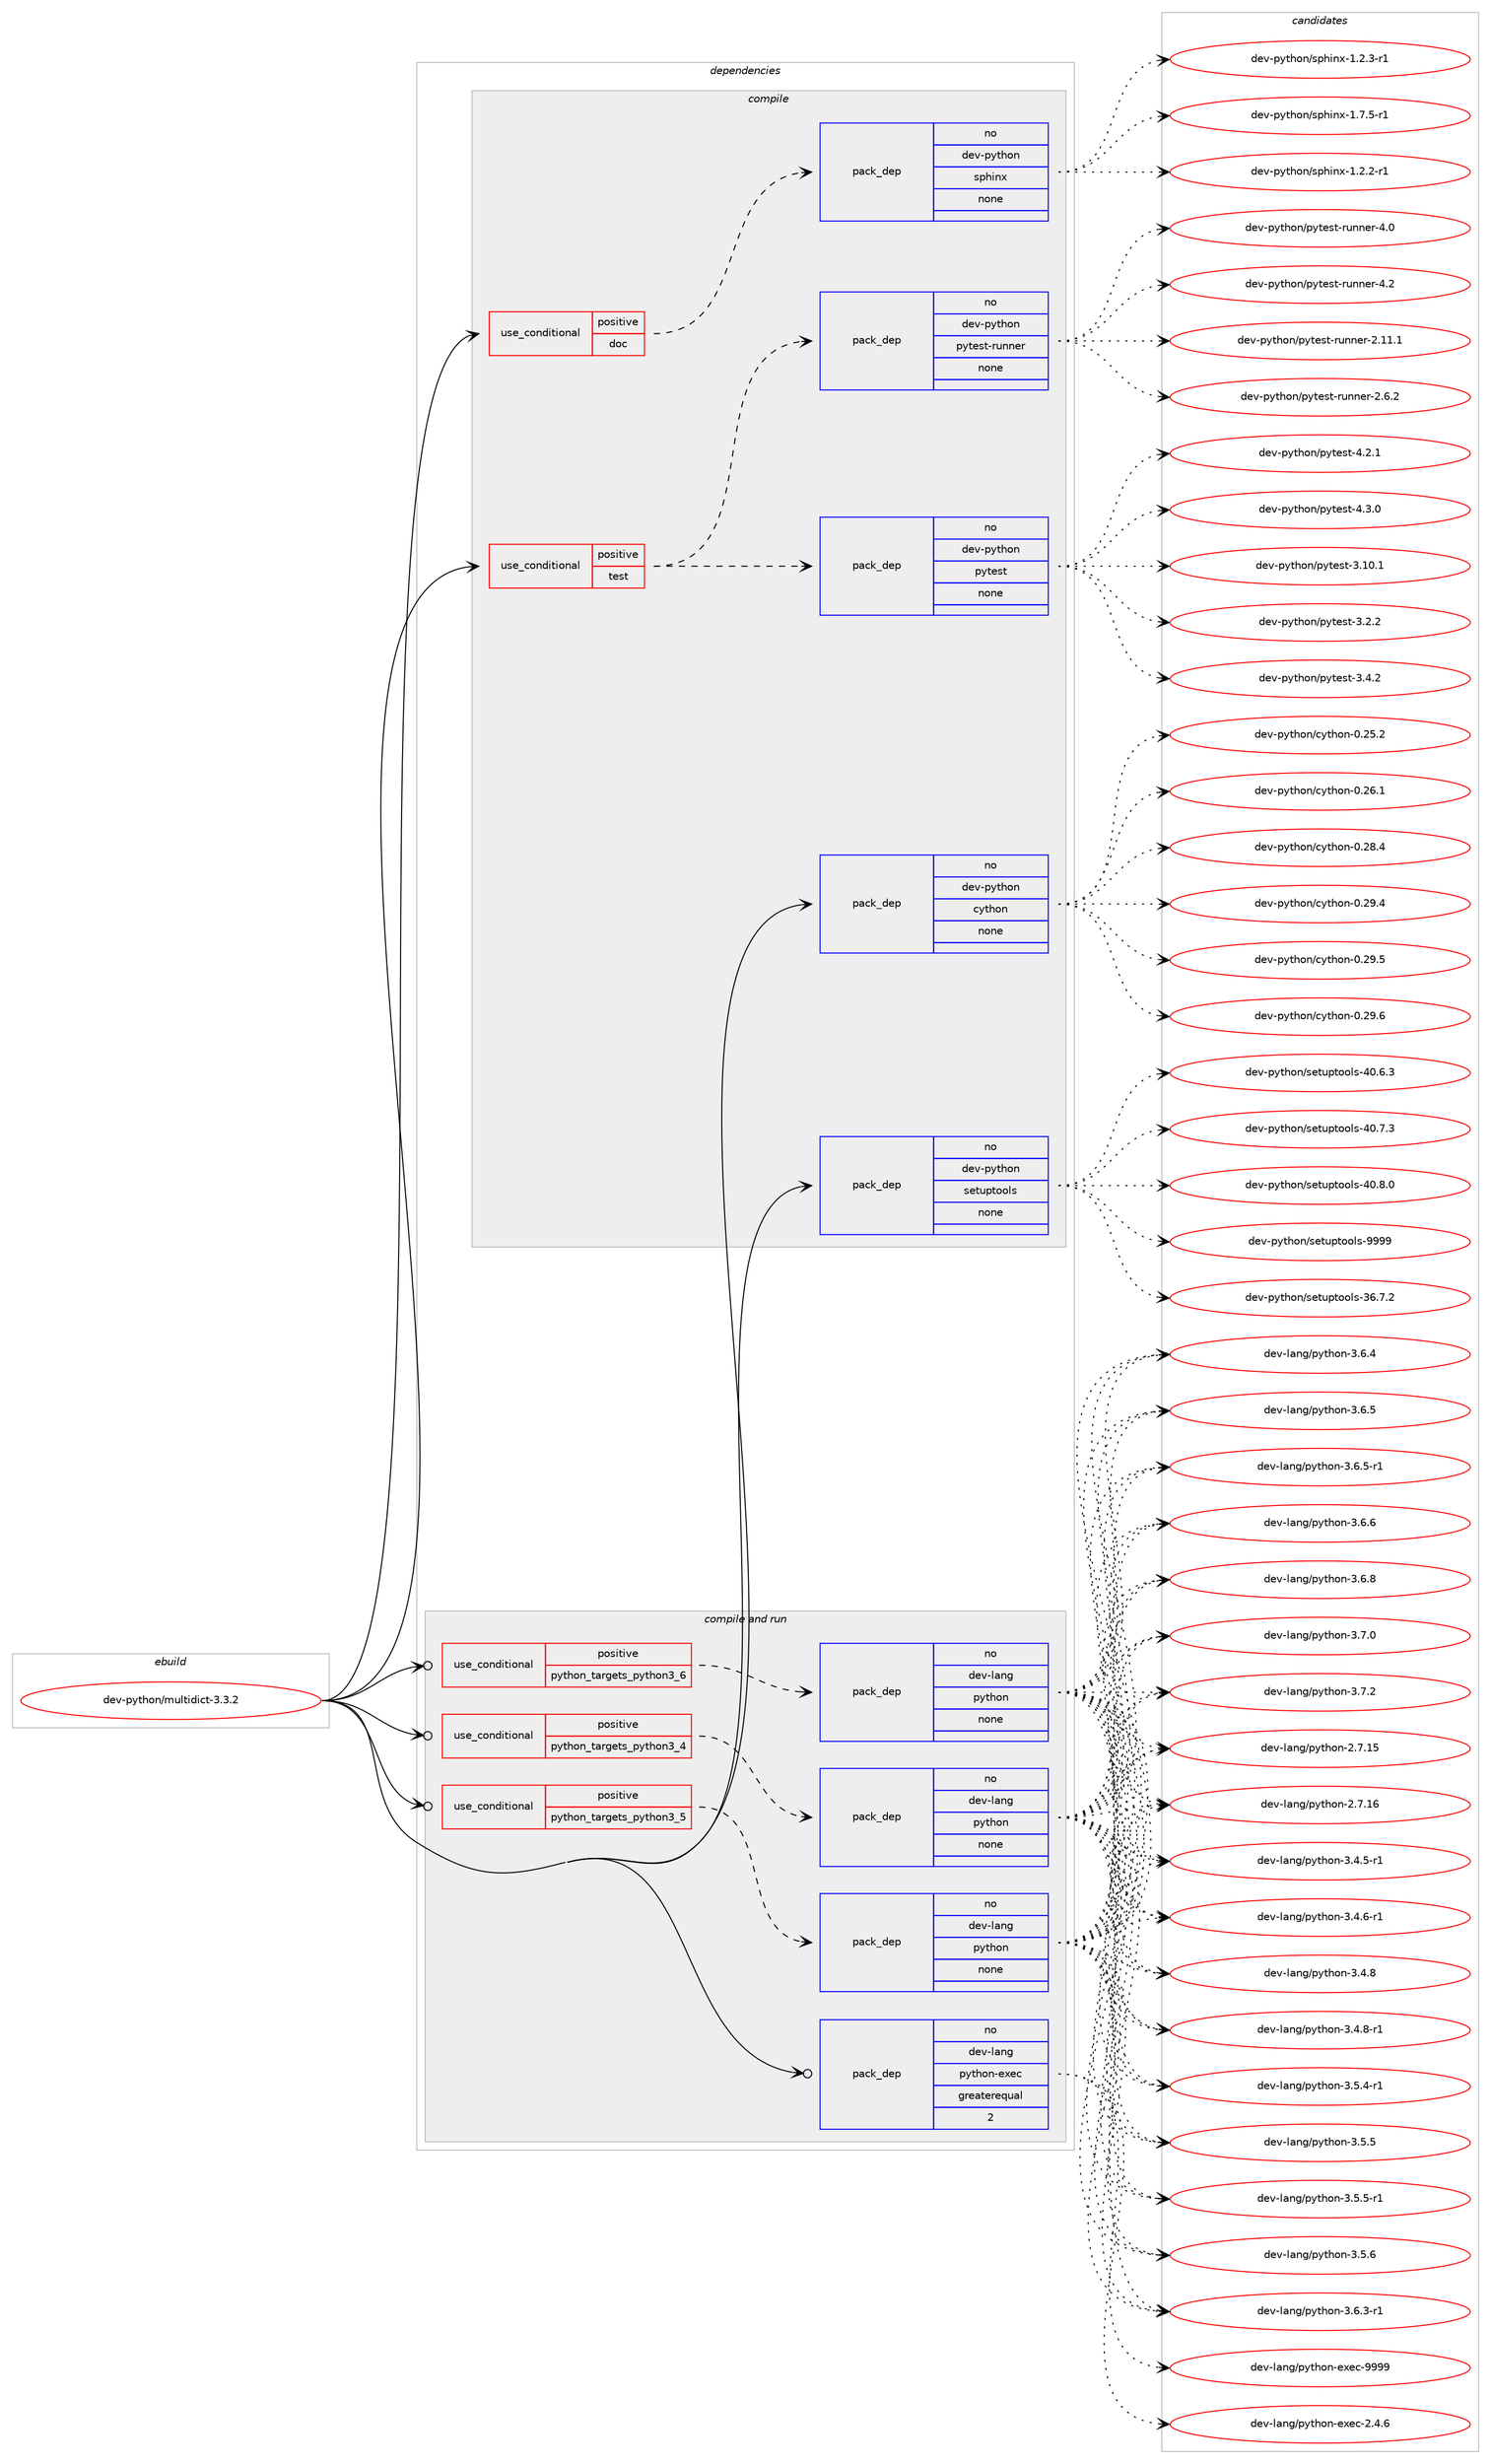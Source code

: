 digraph prolog {

# *************
# Graph options
# *************

newrank=true;
concentrate=true;
compound=true;
graph [rankdir=LR,fontname=Helvetica,fontsize=10,ranksep=1.5];#, ranksep=2.5, nodesep=0.2];
edge  [arrowhead=vee];
node  [fontname=Helvetica,fontsize=10];

# **********
# The ebuild
# **********

subgraph cluster_leftcol {
color=gray;
rank=same;
label=<<i>ebuild</i>>;
id [label="dev-python/multidict-3.3.2", color=red, width=4, href="../dev-python/multidict-3.3.2.svg"];
}

# ****************
# The dependencies
# ****************

subgraph cluster_midcol {
color=gray;
label=<<i>dependencies</i>>;
subgraph cluster_compile {
fillcolor="#eeeeee";
style=filled;
label=<<i>compile</i>>;
subgraph cond377735 {
dependency1419560 [label=<<TABLE BORDER="0" CELLBORDER="1" CELLSPACING="0" CELLPADDING="4"><TR><TD ROWSPAN="3" CELLPADDING="10">use_conditional</TD></TR><TR><TD>positive</TD></TR><TR><TD>doc</TD></TR></TABLE>>, shape=none, color=red];
subgraph pack1018551 {
dependency1419561 [label=<<TABLE BORDER="0" CELLBORDER="1" CELLSPACING="0" CELLPADDING="4" WIDTH="220"><TR><TD ROWSPAN="6" CELLPADDING="30">pack_dep</TD></TR><TR><TD WIDTH="110">no</TD></TR><TR><TD>dev-python</TD></TR><TR><TD>sphinx</TD></TR><TR><TD>none</TD></TR><TR><TD></TD></TR></TABLE>>, shape=none, color=blue];
}
dependency1419560:e -> dependency1419561:w [weight=20,style="dashed",arrowhead="vee"];
}
id:e -> dependency1419560:w [weight=20,style="solid",arrowhead="vee"];
subgraph cond377736 {
dependency1419562 [label=<<TABLE BORDER="0" CELLBORDER="1" CELLSPACING="0" CELLPADDING="4"><TR><TD ROWSPAN="3" CELLPADDING="10">use_conditional</TD></TR><TR><TD>positive</TD></TR><TR><TD>test</TD></TR></TABLE>>, shape=none, color=red];
subgraph pack1018552 {
dependency1419563 [label=<<TABLE BORDER="0" CELLBORDER="1" CELLSPACING="0" CELLPADDING="4" WIDTH="220"><TR><TD ROWSPAN="6" CELLPADDING="30">pack_dep</TD></TR><TR><TD WIDTH="110">no</TD></TR><TR><TD>dev-python</TD></TR><TR><TD>pytest</TD></TR><TR><TD>none</TD></TR><TR><TD></TD></TR></TABLE>>, shape=none, color=blue];
}
dependency1419562:e -> dependency1419563:w [weight=20,style="dashed",arrowhead="vee"];
subgraph pack1018553 {
dependency1419564 [label=<<TABLE BORDER="0" CELLBORDER="1" CELLSPACING="0" CELLPADDING="4" WIDTH="220"><TR><TD ROWSPAN="6" CELLPADDING="30">pack_dep</TD></TR><TR><TD WIDTH="110">no</TD></TR><TR><TD>dev-python</TD></TR><TR><TD>pytest-runner</TD></TR><TR><TD>none</TD></TR><TR><TD></TD></TR></TABLE>>, shape=none, color=blue];
}
dependency1419562:e -> dependency1419564:w [weight=20,style="dashed",arrowhead="vee"];
}
id:e -> dependency1419562:w [weight=20,style="solid",arrowhead="vee"];
subgraph pack1018554 {
dependency1419565 [label=<<TABLE BORDER="0" CELLBORDER="1" CELLSPACING="0" CELLPADDING="4" WIDTH="220"><TR><TD ROWSPAN="6" CELLPADDING="30">pack_dep</TD></TR><TR><TD WIDTH="110">no</TD></TR><TR><TD>dev-python</TD></TR><TR><TD>cython</TD></TR><TR><TD>none</TD></TR><TR><TD></TD></TR></TABLE>>, shape=none, color=blue];
}
id:e -> dependency1419565:w [weight=20,style="solid",arrowhead="vee"];
subgraph pack1018555 {
dependency1419566 [label=<<TABLE BORDER="0" CELLBORDER="1" CELLSPACING="0" CELLPADDING="4" WIDTH="220"><TR><TD ROWSPAN="6" CELLPADDING="30">pack_dep</TD></TR><TR><TD WIDTH="110">no</TD></TR><TR><TD>dev-python</TD></TR><TR><TD>setuptools</TD></TR><TR><TD>none</TD></TR><TR><TD></TD></TR></TABLE>>, shape=none, color=blue];
}
id:e -> dependency1419566:w [weight=20,style="solid",arrowhead="vee"];
}
subgraph cluster_compileandrun {
fillcolor="#eeeeee";
style=filled;
label=<<i>compile and run</i>>;
subgraph cond377737 {
dependency1419567 [label=<<TABLE BORDER="0" CELLBORDER="1" CELLSPACING="0" CELLPADDING="4"><TR><TD ROWSPAN="3" CELLPADDING="10">use_conditional</TD></TR><TR><TD>positive</TD></TR><TR><TD>python_targets_python3_4</TD></TR></TABLE>>, shape=none, color=red];
subgraph pack1018556 {
dependency1419568 [label=<<TABLE BORDER="0" CELLBORDER="1" CELLSPACING="0" CELLPADDING="4" WIDTH="220"><TR><TD ROWSPAN="6" CELLPADDING="30">pack_dep</TD></TR><TR><TD WIDTH="110">no</TD></TR><TR><TD>dev-lang</TD></TR><TR><TD>python</TD></TR><TR><TD>none</TD></TR><TR><TD></TD></TR></TABLE>>, shape=none, color=blue];
}
dependency1419567:e -> dependency1419568:w [weight=20,style="dashed",arrowhead="vee"];
}
id:e -> dependency1419567:w [weight=20,style="solid",arrowhead="odotvee"];
subgraph cond377738 {
dependency1419569 [label=<<TABLE BORDER="0" CELLBORDER="1" CELLSPACING="0" CELLPADDING="4"><TR><TD ROWSPAN="3" CELLPADDING="10">use_conditional</TD></TR><TR><TD>positive</TD></TR><TR><TD>python_targets_python3_5</TD></TR></TABLE>>, shape=none, color=red];
subgraph pack1018557 {
dependency1419570 [label=<<TABLE BORDER="0" CELLBORDER="1" CELLSPACING="0" CELLPADDING="4" WIDTH="220"><TR><TD ROWSPAN="6" CELLPADDING="30">pack_dep</TD></TR><TR><TD WIDTH="110">no</TD></TR><TR><TD>dev-lang</TD></TR><TR><TD>python</TD></TR><TR><TD>none</TD></TR><TR><TD></TD></TR></TABLE>>, shape=none, color=blue];
}
dependency1419569:e -> dependency1419570:w [weight=20,style="dashed",arrowhead="vee"];
}
id:e -> dependency1419569:w [weight=20,style="solid",arrowhead="odotvee"];
subgraph cond377739 {
dependency1419571 [label=<<TABLE BORDER="0" CELLBORDER="1" CELLSPACING="0" CELLPADDING="4"><TR><TD ROWSPAN="3" CELLPADDING="10">use_conditional</TD></TR><TR><TD>positive</TD></TR><TR><TD>python_targets_python3_6</TD></TR></TABLE>>, shape=none, color=red];
subgraph pack1018558 {
dependency1419572 [label=<<TABLE BORDER="0" CELLBORDER="1" CELLSPACING="0" CELLPADDING="4" WIDTH="220"><TR><TD ROWSPAN="6" CELLPADDING="30">pack_dep</TD></TR><TR><TD WIDTH="110">no</TD></TR><TR><TD>dev-lang</TD></TR><TR><TD>python</TD></TR><TR><TD>none</TD></TR><TR><TD></TD></TR></TABLE>>, shape=none, color=blue];
}
dependency1419571:e -> dependency1419572:w [weight=20,style="dashed",arrowhead="vee"];
}
id:e -> dependency1419571:w [weight=20,style="solid",arrowhead="odotvee"];
subgraph pack1018559 {
dependency1419573 [label=<<TABLE BORDER="0" CELLBORDER="1" CELLSPACING="0" CELLPADDING="4" WIDTH="220"><TR><TD ROWSPAN="6" CELLPADDING="30">pack_dep</TD></TR><TR><TD WIDTH="110">no</TD></TR><TR><TD>dev-lang</TD></TR><TR><TD>python-exec</TD></TR><TR><TD>greaterequal</TD></TR><TR><TD>2</TD></TR></TABLE>>, shape=none, color=blue];
}
id:e -> dependency1419573:w [weight=20,style="solid",arrowhead="odotvee"];
}
subgraph cluster_run {
fillcolor="#eeeeee";
style=filled;
label=<<i>run</i>>;
}
}

# **************
# The candidates
# **************

subgraph cluster_choices {
rank=same;
color=gray;
label=<<i>candidates</i>>;

subgraph choice1018551 {
color=black;
nodesep=1;
choice10010111845112121116104111110471151121041051101204549465046504511449 [label="dev-python/sphinx-1.2.2-r1", color=red, width=4,href="../dev-python/sphinx-1.2.2-r1.svg"];
choice10010111845112121116104111110471151121041051101204549465046514511449 [label="dev-python/sphinx-1.2.3-r1", color=red, width=4,href="../dev-python/sphinx-1.2.3-r1.svg"];
choice10010111845112121116104111110471151121041051101204549465546534511449 [label="dev-python/sphinx-1.7.5-r1", color=red, width=4,href="../dev-python/sphinx-1.7.5-r1.svg"];
dependency1419561:e -> choice10010111845112121116104111110471151121041051101204549465046504511449:w [style=dotted,weight="100"];
dependency1419561:e -> choice10010111845112121116104111110471151121041051101204549465046514511449:w [style=dotted,weight="100"];
dependency1419561:e -> choice10010111845112121116104111110471151121041051101204549465546534511449:w [style=dotted,weight="100"];
}
subgraph choice1018552 {
color=black;
nodesep=1;
choice100101118451121211161041111104711212111610111511645514649484649 [label="dev-python/pytest-3.10.1", color=red, width=4,href="../dev-python/pytest-3.10.1.svg"];
choice1001011184511212111610411111047112121116101115116455146504650 [label="dev-python/pytest-3.2.2", color=red, width=4,href="../dev-python/pytest-3.2.2.svg"];
choice1001011184511212111610411111047112121116101115116455146524650 [label="dev-python/pytest-3.4.2", color=red, width=4,href="../dev-python/pytest-3.4.2.svg"];
choice1001011184511212111610411111047112121116101115116455246504649 [label="dev-python/pytest-4.2.1", color=red, width=4,href="../dev-python/pytest-4.2.1.svg"];
choice1001011184511212111610411111047112121116101115116455246514648 [label="dev-python/pytest-4.3.0", color=red, width=4,href="../dev-python/pytest-4.3.0.svg"];
dependency1419563:e -> choice100101118451121211161041111104711212111610111511645514649484649:w [style=dotted,weight="100"];
dependency1419563:e -> choice1001011184511212111610411111047112121116101115116455146504650:w [style=dotted,weight="100"];
dependency1419563:e -> choice1001011184511212111610411111047112121116101115116455146524650:w [style=dotted,weight="100"];
dependency1419563:e -> choice1001011184511212111610411111047112121116101115116455246504649:w [style=dotted,weight="100"];
dependency1419563:e -> choice1001011184511212111610411111047112121116101115116455246514648:w [style=dotted,weight="100"];
}
subgraph choice1018553 {
color=black;
nodesep=1;
choice10010111845112121116104111110471121211161011151164511411711011010111445504649494649 [label="dev-python/pytest-runner-2.11.1", color=red, width=4,href="../dev-python/pytest-runner-2.11.1.svg"];
choice100101118451121211161041111104711212111610111511645114117110110101114455046544650 [label="dev-python/pytest-runner-2.6.2", color=red, width=4,href="../dev-python/pytest-runner-2.6.2.svg"];
choice10010111845112121116104111110471121211161011151164511411711011010111445524648 [label="dev-python/pytest-runner-4.0", color=red, width=4,href="../dev-python/pytest-runner-4.0.svg"];
choice10010111845112121116104111110471121211161011151164511411711011010111445524650 [label="dev-python/pytest-runner-4.2", color=red, width=4,href="../dev-python/pytest-runner-4.2.svg"];
dependency1419564:e -> choice10010111845112121116104111110471121211161011151164511411711011010111445504649494649:w [style=dotted,weight="100"];
dependency1419564:e -> choice100101118451121211161041111104711212111610111511645114117110110101114455046544650:w [style=dotted,weight="100"];
dependency1419564:e -> choice10010111845112121116104111110471121211161011151164511411711011010111445524648:w [style=dotted,weight="100"];
dependency1419564:e -> choice10010111845112121116104111110471121211161011151164511411711011010111445524650:w [style=dotted,weight="100"];
}
subgraph choice1018554 {
color=black;
nodesep=1;
choice10010111845112121116104111110479912111610411111045484650534650 [label="dev-python/cython-0.25.2", color=red, width=4,href="../dev-python/cython-0.25.2.svg"];
choice10010111845112121116104111110479912111610411111045484650544649 [label="dev-python/cython-0.26.1", color=red, width=4,href="../dev-python/cython-0.26.1.svg"];
choice10010111845112121116104111110479912111610411111045484650564652 [label="dev-python/cython-0.28.4", color=red, width=4,href="../dev-python/cython-0.28.4.svg"];
choice10010111845112121116104111110479912111610411111045484650574652 [label="dev-python/cython-0.29.4", color=red, width=4,href="../dev-python/cython-0.29.4.svg"];
choice10010111845112121116104111110479912111610411111045484650574653 [label="dev-python/cython-0.29.5", color=red, width=4,href="../dev-python/cython-0.29.5.svg"];
choice10010111845112121116104111110479912111610411111045484650574654 [label="dev-python/cython-0.29.6", color=red, width=4,href="../dev-python/cython-0.29.6.svg"];
dependency1419565:e -> choice10010111845112121116104111110479912111610411111045484650534650:w [style=dotted,weight="100"];
dependency1419565:e -> choice10010111845112121116104111110479912111610411111045484650544649:w [style=dotted,weight="100"];
dependency1419565:e -> choice10010111845112121116104111110479912111610411111045484650564652:w [style=dotted,weight="100"];
dependency1419565:e -> choice10010111845112121116104111110479912111610411111045484650574652:w [style=dotted,weight="100"];
dependency1419565:e -> choice10010111845112121116104111110479912111610411111045484650574653:w [style=dotted,weight="100"];
dependency1419565:e -> choice10010111845112121116104111110479912111610411111045484650574654:w [style=dotted,weight="100"];
}
subgraph choice1018555 {
color=black;
nodesep=1;
choice100101118451121211161041111104711510111611711211611111110811545515446554650 [label="dev-python/setuptools-36.7.2", color=red, width=4,href="../dev-python/setuptools-36.7.2.svg"];
choice100101118451121211161041111104711510111611711211611111110811545524846544651 [label="dev-python/setuptools-40.6.3", color=red, width=4,href="../dev-python/setuptools-40.6.3.svg"];
choice100101118451121211161041111104711510111611711211611111110811545524846554651 [label="dev-python/setuptools-40.7.3", color=red, width=4,href="../dev-python/setuptools-40.7.3.svg"];
choice100101118451121211161041111104711510111611711211611111110811545524846564648 [label="dev-python/setuptools-40.8.0", color=red, width=4,href="../dev-python/setuptools-40.8.0.svg"];
choice10010111845112121116104111110471151011161171121161111111081154557575757 [label="dev-python/setuptools-9999", color=red, width=4,href="../dev-python/setuptools-9999.svg"];
dependency1419566:e -> choice100101118451121211161041111104711510111611711211611111110811545515446554650:w [style=dotted,weight="100"];
dependency1419566:e -> choice100101118451121211161041111104711510111611711211611111110811545524846544651:w [style=dotted,weight="100"];
dependency1419566:e -> choice100101118451121211161041111104711510111611711211611111110811545524846554651:w [style=dotted,weight="100"];
dependency1419566:e -> choice100101118451121211161041111104711510111611711211611111110811545524846564648:w [style=dotted,weight="100"];
dependency1419566:e -> choice10010111845112121116104111110471151011161171121161111111081154557575757:w [style=dotted,weight="100"];
}
subgraph choice1018556 {
color=black;
nodesep=1;
choice10010111845108971101034711212111610411111045504655464953 [label="dev-lang/python-2.7.15", color=red, width=4,href="../dev-lang/python-2.7.15.svg"];
choice10010111845108971101034711212111610411111045504655464954 [label="dev-lang/python-2.7.16", color=red, width=4,href="../dev-lang/python-2.7.16.svg"];
choice1001011184510897110103471121211161041111104551465246534511449 [label="dev-lang/python-3.4.5-r1", color=red, width=4,href="../dev-lang/python-3.4.5-r1.svg"];
choice1001011184510897110103471121211161041111104551465246544511449 [label="dev-lang/python-3.4.6-r1", color=red, width=4,href="../dev-lang/python-3.4.6-r1.svg"];
choice100101118451089711010347112121116104111110455146524656 [label="dev-lang/python-3.4.8", color=red, width=4,href="../dev-lang/python-3.4.8.svg"];
choice1001011184510897110103471121211161041111104551465246564511449 [label="dev-lang/python-3.4.8-r1", color=red, width=4,href="../dev-lang/python-3.4.8-r1.svg"];
choice1001011184510897110103471121211161041111104551465346524511449 [label="dev-lang/python-3.5.4-r1", color=red, width=4,href="../dev-lang/python-3.5.4-r1.svg"];
choice100101118451089711010347112121116104111110455146534653 [label="dev-lang/python-3.5.5", color=red, width=4,href="../dev-lang/python-3.5.5.svg"];
choice1001011184510897110103471121211161041111104551465346534511449 [label="dev-lang/python-3.5.5-r1", color=red, width=4,href="../dev-lang/python-3.5.5-r1.svg"];
choice100101118451089711010347112121116104111110455146534654 [label="dev-lang/python-3.5.6", color=red, width=4,href="../dev-lang/python-3.5.6.svg"];
choice1001011184510897110103471121211161041111104551465446514511449 [label="dev-lang/python-3.6.3-r1", color=red, width=4,href="../dev-lang/python-3.6.3-r1.svg"];
choice100101118451089711010347112121116104111110455146544652 [label="dev-lang/python-3.6.4", color=red, width=4,href="../dev-lang/python-3.6.4.svg"];
choice100101118451089711010347112121116104111110455146544653 [label="dev-lang/python-3.6.5", color=red, width=4,href="../dev-lang/python-3.6.5.svg"];
choice1001011184510897110103471121211161041111104551465446534511449 [label="dev-lang/python-3.6.5-r1", color=red, width=4,href="../dev-lang/python-3.6.5-r1.svg"];
choice100101118451089711010347112121116104111110455146544654 [label="dev-lang/python-3.6.6", color=red, width=4,href="../dev-lang/python-3.6.6.svg"];
choice100101118451089711010347112121116104111110455146544656 [label="dev-lang/python-3.6.8", color=red, width=4,href="../dev-lang/python-3.6.8.svg"];
choice100101118451089711010347112121116104111110455146554648 [label="dev-lang/python-3.7.0", color=red, width=4,href="../dev-lang/python-3.7.0.svg"];
choice100101118451089711010347112121116104111110455146554650 [label="dev-lang/python-3.7.2", color=red, width=4,href="../dev-lang/python-3.7.2.svg"];
dependency1419568:e -> choice10010111845108971101034711212111610411111045504655464953:w [style=dotted,weight="100"];
dependency1419568:e -> choice10010111845108971101034711212111610411111045504655464954:w [style=dotted,weight="100"];
dependency1419568:e -> choice1001011184510897110103471121211161041111104551465246534511449:w [style=dotted,weight="100"];
dependency1419568:e -> choice1001011184510897110103471121211161041111104551465246544511449:w [style=dotted,weight="100"];
dependency1419568:e -> choice100101118451089711010347112121116104111110455146524656:w [style=dotted,weight="100"];
dependency1419568:e -> choice1001011184510897110103471121211161041111104551465246564511449:w [style=dotted,weight="100"];
dependency1419568:e -> choice1001011184510897110103471121211161041111104551465346524511449:w [style=dotted,weight="100"];
dependency1419568:e -> choice100101118451089711010347112121116104111110455146534653:w [style=dotted,weight="100"];
dependency1419568:e -> choice1001011184510897110103471121211161041111104551465346534511449:w [style=dotted,weight="100"];
dependency1419568:e -> choice100101118451089711010347112121116104111110455146534654:w [style=dotted,weight="100"];
dependency1419568:e -> choice1001011184510897110103471121211161041111104551465446514511449:w [style=dotted,weight="100"];
dependency1419568:e -> choice100101118451089711010347112121116104111110455146544652:w [style=dotted,weight="100"];
dependency1419568:e -> choice100101118451089711010347112121116104111110455146544653:w [style=dotted,weight="100"];
dependency1419568:e -> choice1001011184510897110103471121211161041111104551465446534511449:w [style=dotted,weight="100"];
dependency1419568:e -> choice100101118451089711010347112121116104111110455146544654:w [style=dotted,weight="100"];
dependency1419568:e -> choice100101118451089711010347112121116104111110455146544656:w [style=dotted,weight="100"];
dependency1419568:e -> choice100101118451089711010347112121116104111110455146554648:w [style=dotted,weight="100"];
dependency1419568:e -> choice100101118451089711010347112121116104111110455146554650:w [style=dotted,weight="100"];
}
subgraph choice1018557 {
color=black;
nodesep=1;
choice10010111845108971101034711212111610411111045504655464953 [label="dev-lang/python-2.7.15", color=red, width=4,href="../dev-lang/python-2.7.15.svg"];
choice10010111845108971101034711212111610411111045504655464954 [label="dev-lang/python-2.7.16", color=red, width=4,href="../dev-lang/python-2.7.16.svg"];
choice1001011184510897110103471121211161041111104551465246534511449 [label="dev-lang/python-3.4.5-r1", color=red, width=4,href="../dev-lang/python-3.4.5-r1.svg"];
choice1001011184510897110103471121211161041111104551465246544511449 [label="dev-lang/python-3.4.6-r1", color=red, width=4,href="../dev-lang/python-3.4.6-r1.svg"];
choice100101118451089711010347112121116104111110455146524656 [label="dev-lang/python-3.4.8", color=red, width=4,href="../dev-lang/python-3.4.8.svg"];
choice1001011184510897110103471121211161041111104551465246564511449 [label="dev-lang/python-3.4.8-r1", color=red, width=4,href="../dev-lang/python-3.4.8-r1.svg"];
choice1001011184510897110103471121211161041111104551465346524511449 [label="dev-lang/python-3.5.4-r1", color=red, width=4,href="../dev-lang/python-3.5.4-r1.svg"];
choice100101118451089711010347112121116104111110455146534653 [label="dev-lang/python-3.5.5", color=red, width=4,href="../dev-lang/python-3.5.5.svg"];
choice1001011184510897110103471121211161041111104551465346534511449 [label="dev-lang/python-3.5.5-r1", color=red, width=4,href="../dev-lang/python-3.5.5-r1.svg"];
choice100101118451089711010347112121116104111110455146534654 [label="dev-lang/python-3.5.6", color=red, width=4,href="../dev-lang/python-3.5.6.svg"];
choice1001011184510897110103471121211161041111104551465446514511449 [label="dev-lang/python-3.6.3-r1", color=red, width=4,href="../dev-lang/python-3.6.3-r1.svg"];
choice100101118451089711010347112121116104111110455146544652 [label="dev-lang/python-3.6.4", color=red, width=4,href="../dev-lang/python-3.6.4.svg"];
choice100101118451089711010347112121116104111110455146544653 [label="dev-lang/python-3.6.5", color=red, width=4,href="../dev-lang/python-3.6.5.svg"];
choice1001011184510897110103471121211161041111104551465446534511449 [label="dev-lang/python-3.6.5-r1", color=red, width=4,href="../dev-lang/python-3.6.5-r1.svg"];
choice100101118451089711010347112121116104111110455146544654 [label="dev-lang/python-3.6.6", color=red, width=4,href="../dev-lang/python-3.6.6.svg"];
choice100101118451089711010347112121116104111110455146544656 [label="dev-lang/python-3.6.8", color=red, width=4,href="../dev-lang/python-3.6.8.svg"];
choice100101118451089711010347112121116104111110455146554648 [label="dev-lang/python-3.7.0", color=red, width=4,href="../dev-lang/python-3.7.0.svg"];
choice100101118451089711010347112121116104111110455146554650 [label="dev-lang/python-3.7.2", color=red, width=4,href="../dev-lang/python-3.7.2.svg"];
dependency1419570:e -> choice10010111845108971101034711212111610411111045504655464953:w [style=dotted,weight="100"];
dependency1419570:e -> choice10010111845108971101034711212111610411111045504655464954:w [style=dotted,weight="100"];
dependency1419570:e -> choice1001011184510897110103471121211161041111104551465246534511449:w [style=dotted,weight="100"];
dependency1419570:e -> choice1001011184510897110103471121211161041111104551465246544511449:w [style=dotted,weight="100"];
dependency1419570:e -> choice100101118451089711010347112121116104111110455146524656:w [style=dotted,weight="100"];
dependency1419570:e -> choice1001011184510897110103471121211161041111104551465246564511449:w [style=dotted,weight="100"];
dependency1419570:e -> choice1001011184510897110103471121211161041111104551465346524511449:w [style=dotted,weight="100"];
dependency1419570:e -> choice100101118451089711010347112121116104111110455146534653:w [style=dotted,weight="100"];
dependency1419570:e -> choice1001011184510897110103471121211161041111104551465346534511449:w [style=dotted,weight="100"];
dependency1419570:e -> choice100101118451089711010347112121116104111110455146534654:w [style=dotted,weight="100"];
dependency1419570:e -> choice1001011184510897110103471121211161041111104551465446514511449:w [style=dotted,weight="100"];
dependency1419570:e -> choice100101118451089711010347112121116104111110455146544652:w [style=dotted,weight="100"];
dependency1419570:e -> choice100101118451089711010347112121116104111110455146544653:w [style=dotted,weight="100"];
dependency1419570:e -> choice1001011184510897110103471121211161041111104551465446534511449:w [style=dotted,weight="100"];
dependency1419570:e -> choice100101118451089711010347112121116104111110455146544654:w [style=dotted,weight="100"];
dependency1419570:e -> choice100101118451089711010347112121116104111110455146544656:w [style=dotted,weight="100"];
dependency1419570:e -> choice100101118451089711010347112121116104111110455146554648:w [style=dotted,weight="100"];
dependency1419570:e -> choice100101118451089711010347112121116104111110455146554650:w [style=dotted,weight="100"];
}
subgraph choice1018558 {
color=black;
nodesep=1;
choice10010111845108971101034711212111610411111045504655464953 [label="dev-lang/python-2.7.15", color=red, width=4,href="../dev-lang/python-2.7.15.svg"];
choice10010111845108971101034711212111610411111045504655464954 [label="dev-lang/python-2.7.16", color=red, width=4,href="../dev-lang/python-2.7.16.svg"];
choice1001011184510897110103471121211161041111104551465246534511449 [label="dev-lang/python-3.4.5-r1", color=red, width=4,href="../dev-lang/python-3.4.5-r1.svg"];
choice1001011184510897110103471121211161041111104551465246544511449 [label="dev-lang/python-3.4.6-r1", color=red, width=4,href="../dev-lang/python-3.4.6-r1.svg"];
choice100101118451089711010347112121116104111110455146524656 [label="dev-lang/python-3.4.8", color=red, width=4,href="../dev-lang/python-3.4.8.svg"];
choice1001011184510897110103471121211161041111104551465246564511449 [label="dev-lang/python-3.4.8-r1", color=red, width=4,href="../dev-lang/python-3.4.8-r1.svg"];
choice1001011184510897110103471121211161041111104551465346524511449 [label="dev-lang/python-3.5.4-r1", color=red, width=4,href="../dev-lang/python-3.5.4-r1.svg"];
choice100101118451089711010347112121116104111110455146534653 [label="dev-lang/python-3.5.5", color=red, width=4,href="../dev-lang/python-3.5.5.svg"];
choice1001011184510897110103471121211161041111104551465346534511449 [label="dev-lang/python-3.5.5-r1", color=red, width=4,href="../dev-lang/python-3.5.5-r1.svg"];
choice100101118451089711010347112121116104111110455146534654 [label="dev-lang/python-3.5.6", color=red, width=4,href="../dev-lang/python-3.5.6.svg"];
choice1001011184510897110103471121211161041111104551465446514511449 [label="dev-lang/python-3.6.3-r1", color=red, width=4,href="../dev-lang/python-3.6.3-r1.svg"];
choice100101118451089711010347112121116104111110455146544652 [label="dev-lang/python-3.6.4", color=red, width=4,href="../dev-lang/python-3.6.4.svg"];
choice100101118451089711010347112121116104111110455146544653 [label="dev-lang/python-3.6.5", color=red, width=4,href="../dev-lang/python-3.6.5.svg"];
choice1001011184510897110103471121211161041111104551465446534511449 [label="dev-lang/python-3.6.5-r1", color=red, width=4,href="../dev-lang/python-3.6.5-r1.svg"];
choice100101118451089711010347112121116104111110455146544654 [label="dev-lang/python-3.6.6", color=red, width=4,href="../dev-lang/python-3.6.6.svg"];
choice100101118451089711010347112121116104111110455146544656 [label="dev-lang/python-3.6.8", color=red, width=4,href="../dev-lang/python-3.6.8.svg"];
choice100101118451089711010347112121116104111110455146554648 [label="dev-lang/python-3.7.0", color=red, width=4,href="../dev-lang/python-3.7.0.svg"];
choice100101118451089711010347112121116104111110455146554650 [label="dev-lang/python-3.7.2", color=red, width=4,href="../dev-lang/python-3.7.2.svg"];
dependency1419572:e -> choice10010111845108971101034711212111610411111045504655464953:w [style=dotted,weight="100"];
dependency1419572:e -> choice10010111845108971101034711212111610411111045504655464954:w [style=dotted,weight="100"];
dependency1419572:e -> choice1001011184510897110103471121211161041111104551465246534511449:w [style=dotted,weight="100"];
dependency1419572:e -> choice1001011184510897110103471121211161041111104551465246544511449:w [style=dotted,weight="100"];
dependency1419572:e -> choice100101118451089711010347112121116104111110455146524656:w [style=dotted,weight="100"];
dependency1419572:e -> choice1001011184510897110103471121211161041111104551465246564511449:w [style=dotted,weight="100"];
dependency1419572:e -> choice1001011184510897110103471121211161041111104551465346524511449:w [style=dotted,weight="100"];
dependency1419572:e -> choice100101118451089711010347112121116104111110455146534653:w [style=dotted,weight="100"];
dependency1419572:e -> choice1001011184510897110103471121211161041111104551465346534511449:w [style=dotted,weight="100"];
dependency1419572:e -> choice100101118451089711010347112121116104111110455146534654:w [style=dotted,weight="100"];
dependency1419572:e -> choice1001011184510897110103471121211161041111104551465446514511449:w [style=dotted,weight="100"];
dependency1419572:e -> choice100101118451089711010347112121116104111110455146544652:w [style=dotted,weight="100"];
dependency1419572:e -> choice100101118451089711010347112121116104111110455146544653:w [style=dotted,weight="100"];
dependency1419572:e -> choice1001011184510897110103471121211161041111104551465446534511449:w [style=dotted,weight="100"];
dependency1419572:e -> choice100101118451089711010347112121116104111110455146544654:w [style=dotted,weight="100"];
dependency1419572:e -> choice100101118451089711010347112121116104111110455146544656:w [style=dotted,weight="100"];
dependency1419572:e -> choice100101118451089711010347112121116104111110455146554648:w [style=dotted,weight="100"];
dependency1419572:e -> choice100101118451089711010347112121116104111110455146554650:w [style=dotted,weight="100"];
}
subgraph choice1018559 {
color=black;
nodesep=1;
choice1001011184510897110103471121211161041111104510112010199455046524654 [label="dev-lang/python-exec-2.4.6", color=red, width=4,href="../dev-lang/python-exec-2.4.6.svg"];
choice10010111845108971101034711212111610411111045101120101994557575757 [label="dev-lang/python-exec-9999", color=red, width=4,href="../dev-lang/python-exec-9999.svg"];
dependency1419573:e -> choice1001011184510897110103471121211161041111104510112010199455046524654:w [style=dotted,weight="100"];
dependency1419573:e -> choice10010111845108971101034711212111610411111045101120101994557575757:w [style=dotted,weight="100"];
}
}

}
